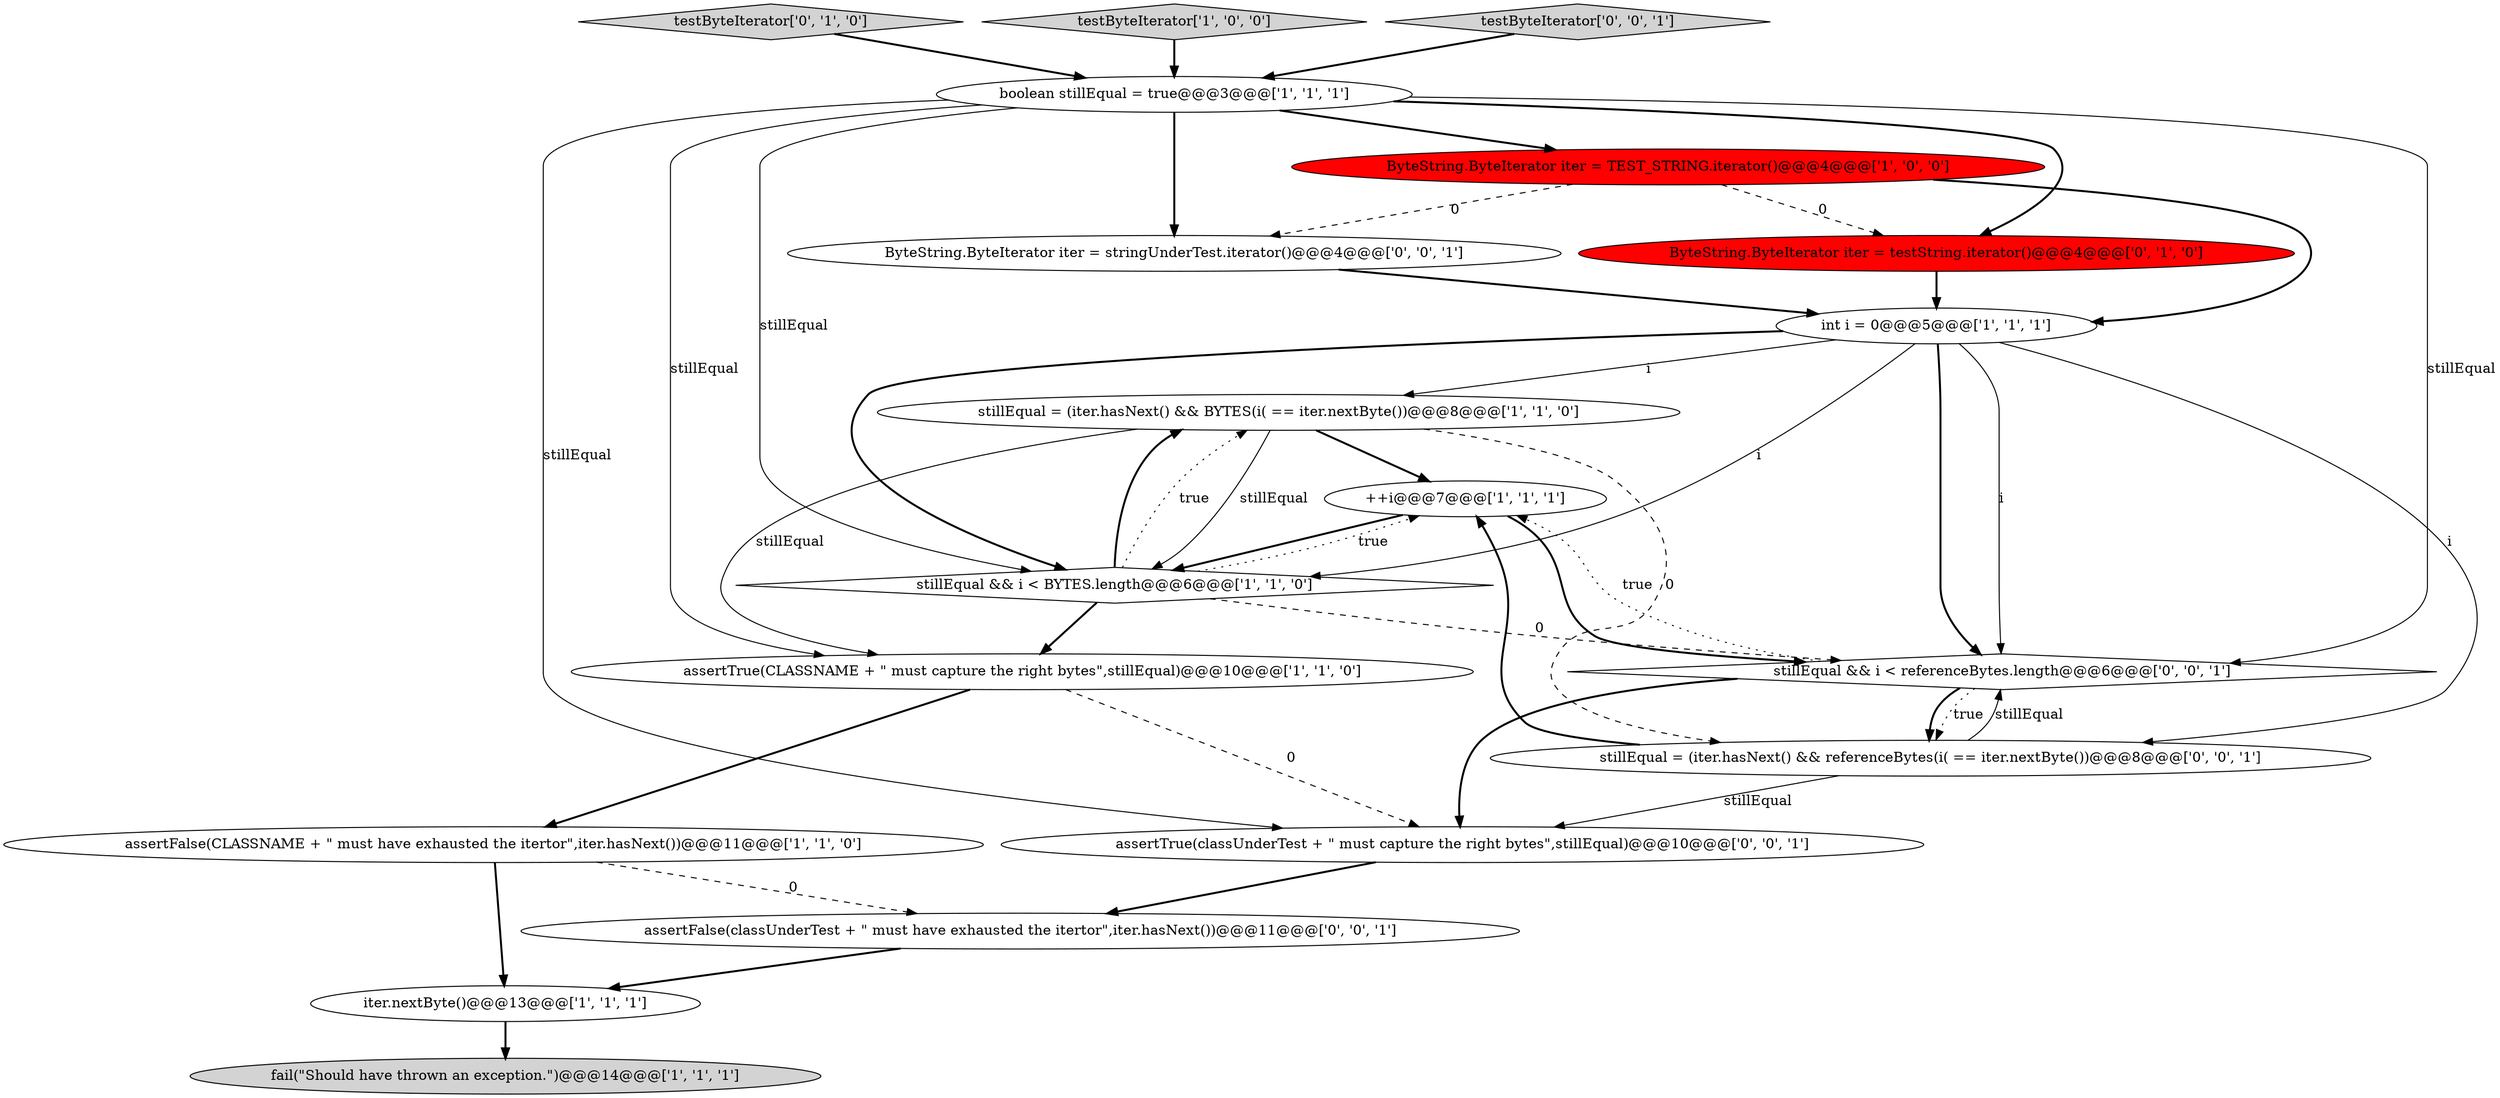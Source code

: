 digraph {
7 [style = filled, label = "stillEqual = (iter.hasNext() && BYTES(i( == iter.nextByte())@@@8@@@['1', '1', '0']", fillcolor = white, shape = ellipse image = "AAA0AAABBB1BBB"];
17 [style = filled, label = "assertTrue(classUnderTest + \" must capture the right bytes\",stillEqual)@@@10@@@['0', '0', '1']", fillcolor = white, shape = ellipse image = "AAA0AAABBB3BBB"];
12 [style = filled, label = "ByteString.ByteIterator iter = testString.iterator()@@@4@@@['0', '1', '0']", fillcolor = red, shape = ellipse image = "AAA1AAABBB2BBB"];
3 [style = filled, label = "assertFalse(CLASSNAME + \" must have exhausted the itertor\",iter.hasNext())@@@11@@@['1', '1', '0']", fillcolor = white, shape = ellipse image = "AAA0AAABBB1BBB"];
11 [style = filled, label = "testByteIterator['0', '1', '0']", fillcolor = lightgray, shape = diamond image = "AAA0AAABBB2BBB"];
8 [style = filled, label = "++i@@@7@@@['1', '1', '1']", fillcolor = white, shape = ellipse image = "AAA0AAABBB1BBB"];
16 [style = filled, label = "stillEqual && i < referenceBytes.length@@@6@@@['0', '0', '1']", fillcolor = white, shape = diamond image = "AAA0AAABBB3BBB"];
9 [style = filled, label = "iter.nextByte()@@@13@@@['1', '1', '1']", fillcolor = white, shape = ellipse image = "AAA0AAABBB1BBB"];
0 [style = filled, label = "fail(\"Should have thrown an exception.\")@@@14@@@['1', '1', '1']", fillcolor = lightgray, shape = ellipse image = "AAA0AAABBB1BBB"];
5 [style = filled, label = "testByteIterator['1', '0', '0']", fillcolor = lightgray, shape = diamond image = "AAA0AAABBB1BBB"];
15 [style = filled, label = "assertFalse(classUnderTest + \" must have exhausted the itertor\",iter.hasNext())@@@11@@@['0', '0', '1']", fillcolor = white, shape = ellipse image = "AAA0AAABBB3BBB"];
18 [style = filled, label = "stillEqual = (iter.hasNext() && referenceBytes(i( == iter.nextByte())@@@8@@@['0', '0', '1']", fillcolor = white, shape = ellipse image = "AAA0AAABBB3BBB"];
13 [style = filled, label = "testByteIterator['0', '0', '1']", fillcolor = lightgray, shape = diamond image = "AAA0AAABBB3BBB"];
6 [style = filled, label = "int i = 0@@@5@@@['1', '1', '1']", fillcolor = white, shape = ellipse image = "AAA0AAABBB1BBB"];
1 [style = filled, label = "ByteString.ByteIterator iter = TEST_STRING.iterator()@@@4@@@['1', '0', '0']", fillcolor = red, shape = ellipse image = "AAA1AAABBB1BBB"];
10 [style = filled, label = "stillEqual && i < BYTES.length@@@6@@@['1', '1', '0']", fillcolor = white, shape = diamond image = "AAA0AAABBB1BBB"];
2 [style = filled, label = "assertTrue(CLASSNAME + \" must capture the right bytes\",stillEqual)@@@10@@@['1', '1', '0']", fillcolor = white, shape = ellipse image = "AAA0AAABBB1BBB"];
14 [style = filled, label = "ByteString.ByteIterator iter = stringUnderTest.iterator()@@@4@@@['0', '0', '1']", fillcolor = white, shape = ellipse image = "AAA0AAABBB3BBB"];
4 [style = filled, label = "boolean stillEqual = true@@@3@@@['1', '1', '1']", fillcolor = white, shape = ellipse image = "AAA0AAABBB1BBB"];
8->16 [style = bold, label=""];
8->10 [style = bold, label=""];
10->8 [style = dotted, label="true"];
16->8 [style = dotted, label="true"];
4->14 [style = bold, label=""];
16->18 [style = bold, label=""];
18->17 [style = solid, label="stillEqual"];
9->0 [style = bold, label=""];
7->18 [style = dashed, label="0"];
1->14 [style = dashed, label="0"];
2->3 [style = bold, label=""];
11->4 [style = bold, label=""];
4->2 [style = solid, label="stillEqual"];
16->17 [style = bold, label=""];
6->7 [style = solid, label="i"];
7->8 [style = bold, label=""];
12->6 [style = bold, label=""];
2->17 [style = dashed, label="0"];
10->7 [style = bold, label=""];
4->16 [style = solid, label="stillEqual"];
7->10 [style = solid, label="stillEqual"];
3->9 [style = bold, label=""];
6->18 [style = solid, label="i"];
1->12 [style = dashed, label="0"];
1->6 [style = bold, label=""];
6->16 [style = solid, label="i"];
7->2 [style = solid, label="stillEqual"];
6->16 [style = bold, label=""];
15->9 [style = bold, label=""];
6->10 [style = bold, label=""];
5->4 [style = bold, label=""];
6->10 [style = solid, label="i"];
17->15 [style = bold, label=""];
4->10 [style = solid, label="stillEqual"];
4->12 [style = bold, label=""];
3->15 [style = dashed, label="0"];
10->2 [style = bold, label=""];
4->1 [style = bold, label=""];
18->8 [style = bold, label=""];
10->16 [style = dashed, label="0"];
4->17 [style = solid, label="stillEqual"];
14->6 [style = bold, label=""];
10->7 [style = dotted, label="true"];
18->16 [style = solid, label="stillEqual"];
13->4 [style = bold, label=""];
16->18 [style = dotted, label="true"];
}
